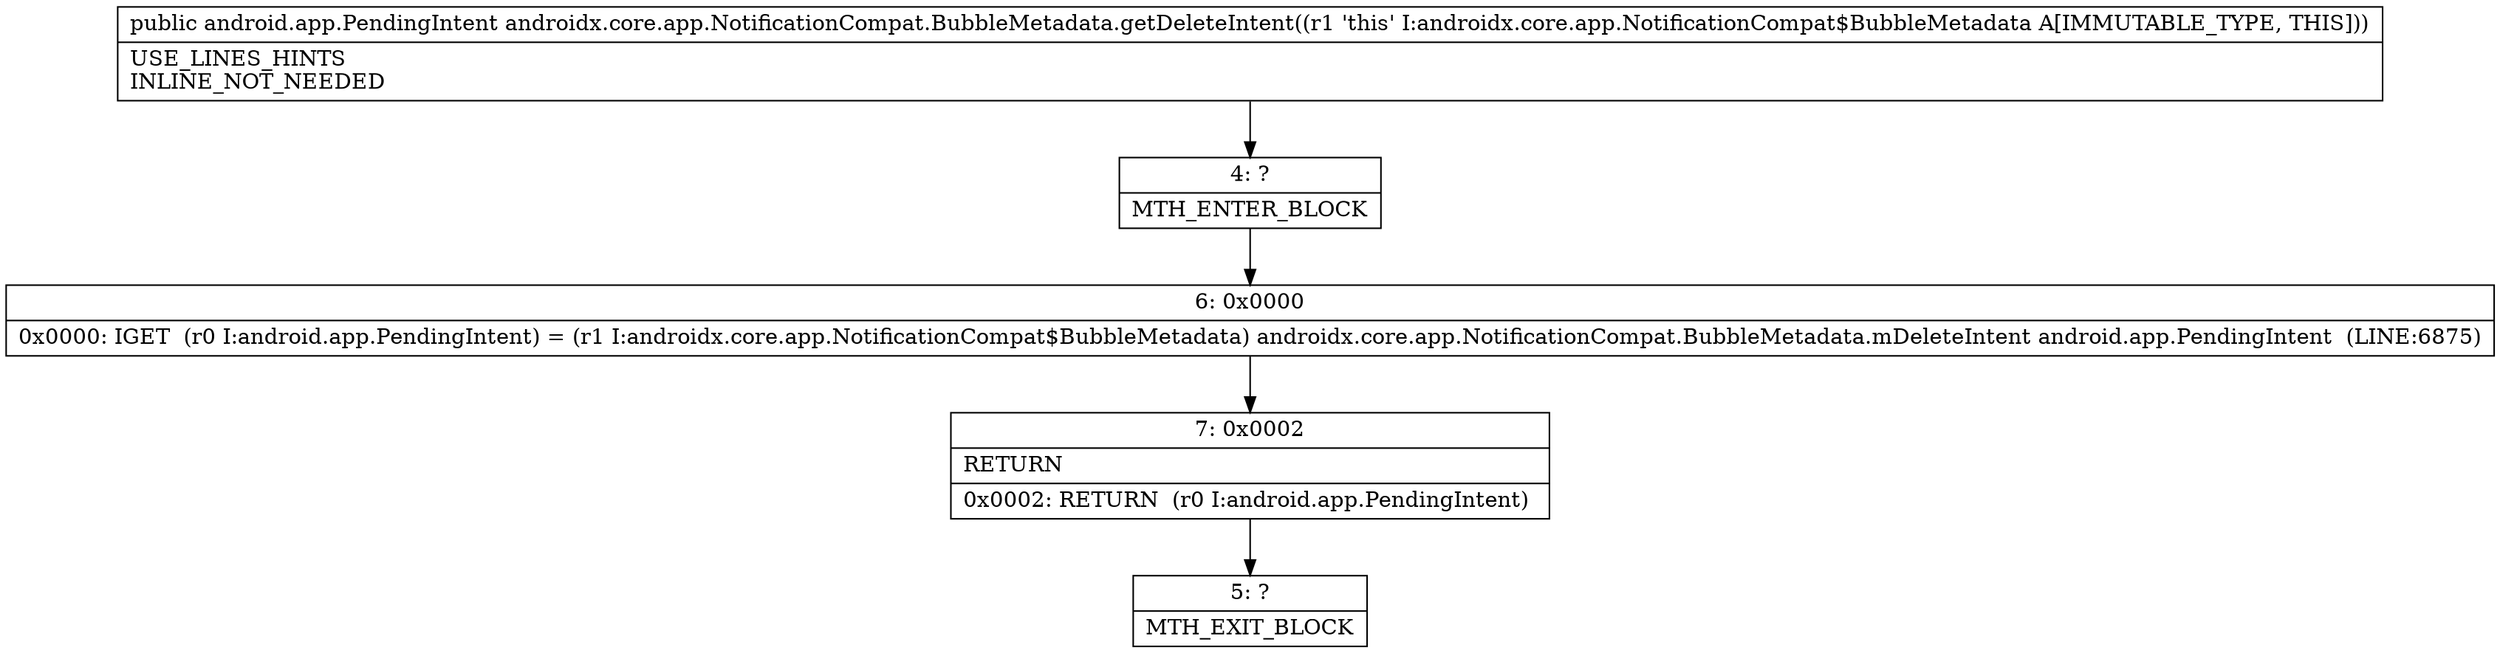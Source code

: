 digraph "CFG forandroidx.core.app.NotificationCompat.BubbleMetadata.getDeleteIntent()Landroid\/app\/PendingIntent;" {
Node_4 [shape=record,label="{4\:\ ?|MTH_ENTER_BLOCK\l}"];
Node_6 [shape=record,label="{6\:\ 0x0000|0x0000: IGET  (r0 I:android.app.PendingIntent) = (r1 I:androidx.core.app.NotificationCompat$BubbleMetadata) androidx.core.app.NotificationCompat.BubbleMetadata.mDeleteIntent android.app.PendingIntent  (LINE:6875)\l}"];
Node_7 [shape=record,label="{7\:\ 0x0002|RETURN\l|0x0002: RETURN  (r0 I:android.app.PendingIntent) \l}"];
Node_5 [shape=record,label="{5\:\ ?|MTH_EXIT_BLOCK\l}"];
MethodNode[shape=record,label="{public android.app.PendingIntent androidx.core.app.NotificationCompat.BubbleMetadata.getDeleteIntent((r1 'this' I:androidx.core.app.NotificationCompat$BubbleMetadata A[IMMUTABLE_TYPE, THIS]))  | USE_LINES_HINTS\lINLINE_NOT_NEEDED\l}"];
MethodNode -> Node_4;Node_4 -> Node_6;
Node_6 -> Node_7;
Node_7 -> Node_5;
}

